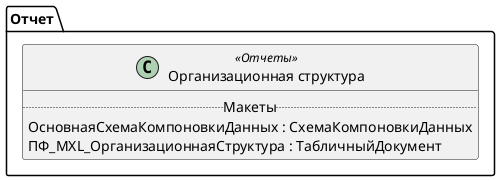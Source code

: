 ﻿@startuml ОрганизационнаяСтруктура
'!include templates.wsd
'..\include templates.wsd
class Отчет.ОрганизационнаяСтруктура as "Организационная структура" <<Отчеты>>
{
..Макеты..
ОсновнаяСхемаКомпоновкиДанных : СхемаКомпоновкиДанных
ПФ_MXL_ОрганизационнаяСтруктура : ТабличныйДокумент
}
@enduml
